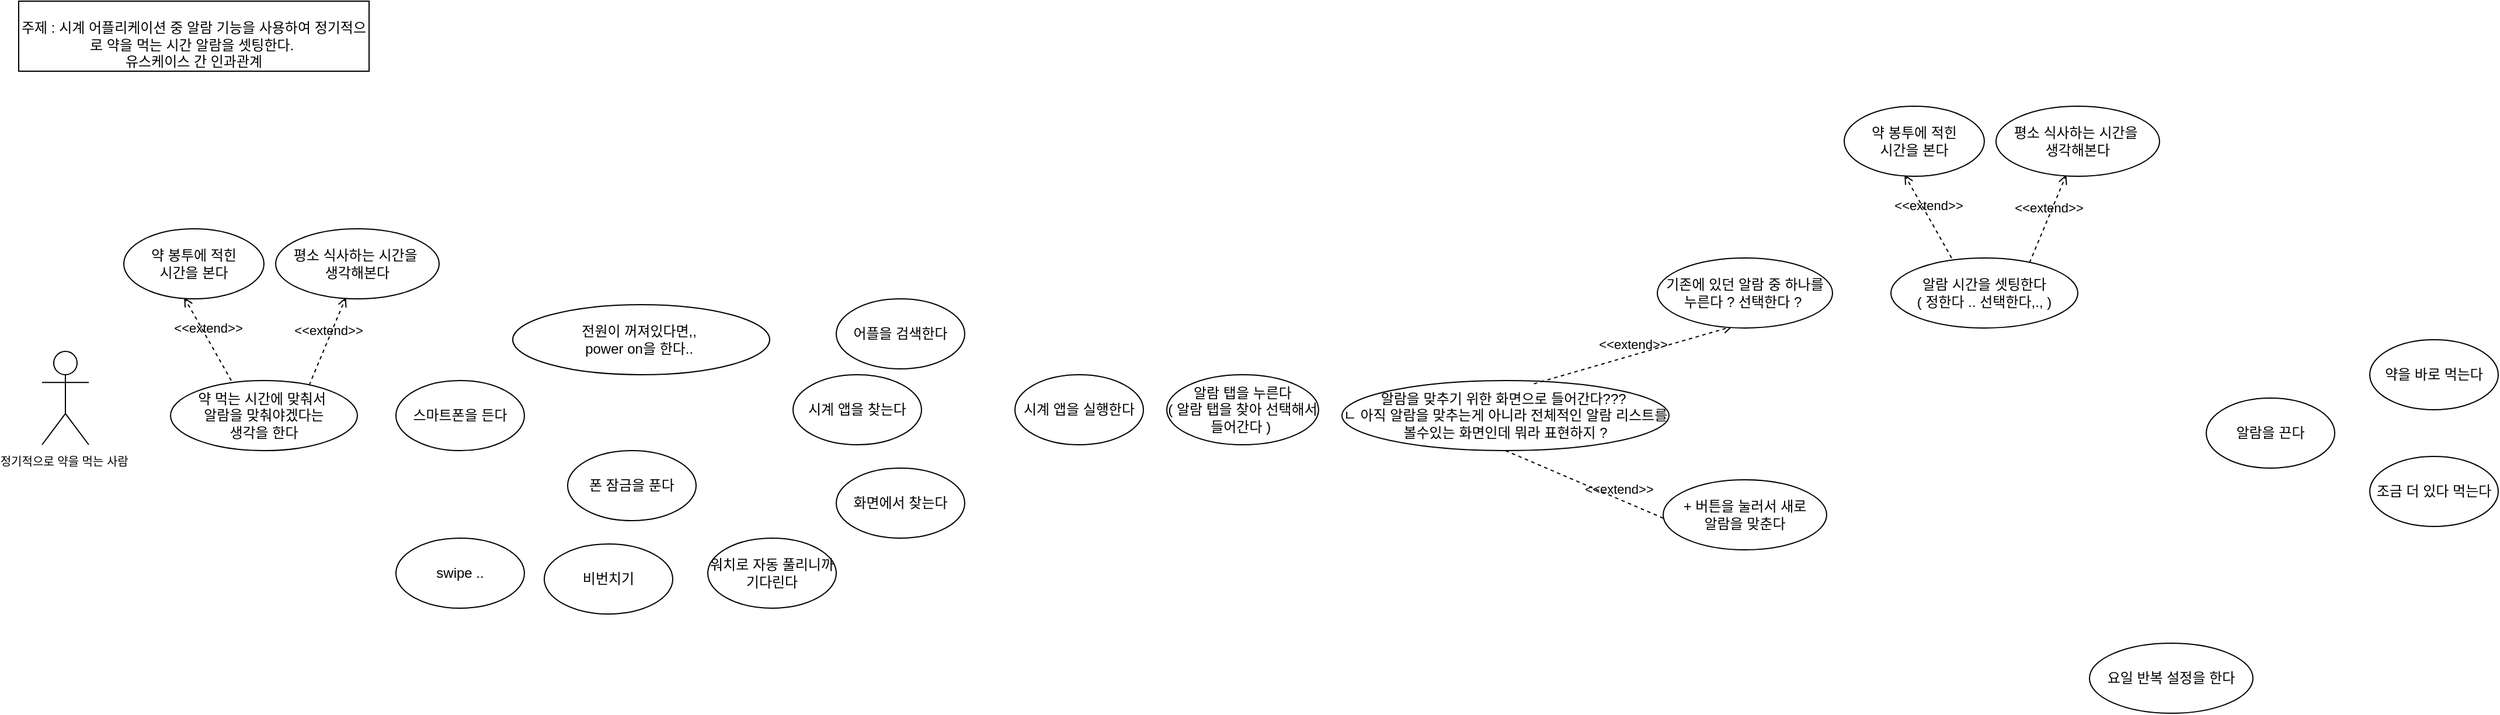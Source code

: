 <mxfile version="21.6.9" type="github">
  <diagram name="페이지-1" id="njK5p5rhTmzjdiSMJk1E">
    <mxGraphModel dx="2209" dy="889" grid="1" gridSize="10" guides="1" tooltips="1" connect="1" arrows="1" fold="1" page="1" pageScale="1" pageWidth="827" pageHeight="1169" math="0" shadow="0">
      <root>
        <mxCell id="0" />
        <mxCell id="1" parent="0" />
        <mxCell id="BJGbjpMF_LNjH99lksO5-1" value="&lt;font style=&quot;font-size: 10px;&quot;&gt;정기적으로 약을 먹는 사람&amp;nbsp;&lt;/font&gt;" style="shape=umlActor;verticalLabelPosition=bottom;verticalAlign=top;html=1;outlineConnect=0;" vertex="1" parent="1">
          <mxGeometry x="-780" y="390" width="40" height="80" as="geometry" />
        </mxCell>
        <mxCell id="BJGbjpMF_LNjH99lksO5-10" value="스마트폰을 든다" style="ellipse;whiteSpace=wrap;html=1;" vertex="1" parent="1">
          <mxGeometry x="-477" y="415" width="110" height="60" as="geometry" />
        </mxCell>
        <mxCell id="BJGbjpMF_LNjH99lksO5-11" value="시계 앱을 실행한다" style="ellipse;whiteSpace=wrap;html=1;" vertex="1" parent="1">
          <mxGeometry x="53" y="410" width="110" height="60" as="geometry" />
        </mxCell>
        <mxCell id="BJGbjpMF_LNjH99lksO5-12" value="알람 탭을 누른다&lt;br&gt;( 알람 탭을 찾아 선택해서 들어간다 )&amp;nbsp;" style="ellipse;whiteSpace=wrap;html=1;" vertex="1" parent="1">
          <mxGeometry x="183" y="410" width="130" height="60" as="geometry" />
        </mxCell>
        <mxCell id="BJGbjpMF_LNjH99lksO5-13" value="알람 시간을 셋팅한다&lt;br&gt;( 정한다 .. 선택한다,., )" style="ellipse;whiteSpace=wrap;html=1;" vertex="1" parent="1">
          <mxGeometry x="803" y="310" width="160" height="60" as="geometry" />
        </mxCell>
        <mxCell id="BJGbjpMF_LNjH99lksO5-14" value="&amp;lt;&amp;lt;extend&amp;gt;&amp;gt;" style="html=1;verticalAlign=bottom;labelBackgroundColor=none;endArrow=open;endFill=0;dashed=1;rounded=0;entryX=0.43;entryY=0.977;entryDx=0;entryDy=0;entryPerimeter=0;" edge="1" parent="1" target="BJGbjpMF_LNjH99lksO5-16">
          <mxGeometry width="160" relative="1" as="geometry">
            <mxPoint x="855" y="310" as="sourcePoint" />
            <mxPoint x="963" y="310" as="targetPoint" />
          </mxGeometry>
        </mxCell>
        <mxCell id="BJGbjpMF_LNjH99lksO5-16" value="약 봉투에 적힌&lt;br&gt;시간을 본다" style="ellipse;whiteSpace=wrap;html=1;" vertex="1" parent="1">
          <mxGeometry x="763" y="180" width="120" height="60" as="geometry" />
        </mxCell>
        <mxCell id="BJGbjpMF_LNjH99lksO5-18" value="&amp;lt;&amp;lt;extend&amp;gt;&amp;gt;" style="html=1;verticalAlign=bottom;labelBackgroundColor=none;endArrow=open;endFill=0;dashed=1;rounded=0;entryX=0.43;entryY=0.977;entryDx=0;entryDy=0;entryPerimeter=0;exitX=0.742;exitY=0.066;exitDx=0;exitDy=0;exitPerimeter=0;" edge="1" parent="1" target="BJGbjpMF_LNjH99lksO5-19" source="BJGbjpMF_LNjH99lksO5-13">
          <mxGeometry width="160" relative="1" as="geometry">
            <mxPoint x="945" y="310" as="sourcePoint" />
            <mxPoint x="1053" y="310" as="targetPoint" />
          </mxGeometry>
        </mxCell>
        <mxCell id="BJGbjpMF_LNjH99lksO5-19" value="평소 식사하는 시간을&amp;nbsp;&lt;br&gt;생각해본다" style="ellipse;whiteSpace=wrap;html=1;" vertex="1" parent="1">
          <mxGeometry x="893" y="180" width="140" height="60" as="geometry" />
        </mxCell>
        <mxCell id="BJGbjpMF_LNjH99lksO5-20" value="알람을 맞추기 위한 화면으로 들어간다???&amp;nbsp;&lt;br&gt;ㄴ 아직 알람을 맞추는게 아니라 전체적인 알람 리스트를 볼수있는 화면인데 뭐라 표현하지 ?" style="ellipse;whiteSpace=wrap;html=1;" vertex="1" parent="1">
          <mxGeometry x="333" y="415" width="280" height="60" as="geometry" />
        </mxCell>
        <mxCell id="BJGbjpMF_LNjH99lksO5-21" value="&amp;lt;&amp;lt;extend&amp;gt;&amp;gt;" style="html=1;verticalAlign=bottom;labelBackgroundColor=none;endArrow=open;endFill=0;dashed=1;rounded=0;entryX=0.43;entryY=0.977;entryDx=0;entryDy=0;entryPerimeter=0;exitX=0.587;exitY=0.046;exitDx=0;exitDy=0;exitPerimeter=0;" edge="1" parent="1" target="BJGbjpMF_LNjH99lksO5-22" source="BJGbjpMF_LNjH99lksO5-20">
          <mxGeometry width="160" relative="1" as="geometry">
            <mxPoint x="495" y="425" as="sourcePoint" />
            <mxPoint x="603" y="425" as="targetPoint" />
          </mxGeometry>
        </mxCell>
        <mxCell id="BJGbjpMF_LNjH99lksO5-22" value="기존에 있던 알람 중 하나를 누른다 ? 선택한다 ?&amp;nbsp;" style="ellipse;whiteSpace=wrap;html=1;" vertex="1" parent="1">
          <mxGeometry x="603" y="310" width="150" height="60" as="geometry" />
        </mxCell>
        <mxCell id="BJGbjpMF_LNjH99lksO5-23" value="&amp;lt;&amp;lt;extend&amp;gt;&amp;gt;" style="html=1;verticalAlign=bottom;labelBackgroundColor=none;endArrow=open;endFill=0;dashed=1;rounded=0;entryX=0.43;entryY=0.977;entryDx=0;entryDy=0;entryPerimeter=0;exitX=0.5;exitY=1;exitDx=0;exitDy=0;" edge="1" parent="1" target="BJGbjpMF_LNjH99lksO5-24" source="BJGbjpMF_LNjH99lksO5-20">
          <mxGeometry width="160" relative="1" as="geometry">
            <mxPoint x="562" y="429" as="sourcePoint" />
            <mxPoint x="693" y="425" as="targetPoint" />
          </mxGeometry>
        </mxCell>
        <mxCell id="BJGbjpMF_LNjH99lksO5-24" value="+ 버튼을 눌러서 새로&lt;br&gt;알람을 맞춘다" style="ellipse;whiteSpace=wrap;html=1;" vertex="1" parent="1">
          <mxGeometry x="608" y="500" width="140" height="60" as="geometry" />
        </mxCell>
        <mxCell id="BJGbjpMF_LNjH99lksO5-25" value="요일 반복 설정을 한다" style="ellipse;whiteSpace=wrap;html=1;" vertex="1" parent="1">
          <mxGeometry x="973" y="640" width="140" height="60" as="geometry" />
        </mxCell>
        <mxCell id="BJGbjpMF_LNjH99lksO5-26" value="알람을 끈다" style="ellipse;whiteSpace=wrap;html=1;" vertex="1" parent="1">
          <mxGeometry x="1073" y="430" width="110" height="60" as="geometry" />
        </mxCell>
        <mxCell id="BJGbjpMF_LNjH99lksO5-27" value="약을 바로 먹는다" style="ellipse;whiteSpace=wrap;html=1;" vertex="1" parent="1">
          <mxGeometry x="1213" y="380" width="110" height="60" as="geometry" />
        </mxCell>
        <mxCell id="BJGbjpMF_LNjH99lksO5-28" value="조금 더 있다 먹는다" style="ellipse;whiteSpace=wrap;html=1;" vertex="1" parent="1">
          <mxGeometry x="1213" y="480" width="110" height="60" as="geometry" />
        </mxCell>
        <mxCell id="BJGbjpMF_LNjH99lksO5-30" value="&lt;br&gt;주제 : 시계 어플리케이션 중 알람 기능을 사용하여 정기적으로 약을 먹는 시간 알람을 셋팅한다.&amp;nbsp;&lt;br&gt;유스케이스 간 인과관계" style="rounded=0;whiteSpace=wrap;html=1;" vertex="1" parent="1">
          <mxGeometry x="-800" y="90" width="300" height="60" as="geometry" />
        </mxCell>
        <mxCell id="BJGbjpMF_LNjH99lksO5-31" value="폰 잠금을 푼다" style="ellipse;whiteSpace=wrap;html=1;" vertex="1" parent="1">
          <mxGeometry x="-330" y="475" width="110" height="60" as="geometry" />
        </mxCell>
        <mxCell id="BJGbjpMF_LNjH99lksO5-32" value="전원이 꺼져있다면,,&amp;nbsp;&lt;br&gt;power on을 한다..&amp;nbsp;" style="ellipse;whiteSpace=wrap;html=1;" vertex="1" parent="1">
          <mxGeometry x="-377" y="350" width="220" height="60" as="geometry" />
        </mxCell>
        <mxCell id="BJGbjpMF_LNjH99lksO5-33" value="시계 앱을 찾는다" style="ellipse;whiteSpace=wrap;html=1;" vertex="1" parent="1">
          <mxGeometry x="-137" y="410" width="110" height="60" as="geometry" />
        </mxCell>
        <mxCell id="BJGbjpMF_LNjH99lksO5-34" value="swipe .." style="ellipse;whiteSpace=wrap;html=1;" vertex="1" parent="1">
          <mxGeometry x="-477" y="550" width="110" height="60" as="geometry" />
        </mxCell>
        <mxCell id="BJGbjpMF_LNjH99lksO5-35" value="비번치기" style="ellipse;whiteSpace=wrap;html=1;" vertex="1" parent="1">
          <mxGeometry x="-350" y="555" width="110" height="60" as="geometry" />
        </mxCell>
        <mxCell id="BJGbjpMF_LNjH99lksO5-36" value="워치로 자동 풀리니까 기다린다" style="ellipse;whiteSpace=wrap;html=1;" vertex="1" parent="1">
          <mxGeometry x="-210" y="550" width="110" height="60" as="geometry" />
        </mxCell>
        <mxCell id="BJGbjpMF_LNjH99lksO5-37" value="화면에서 찾는다" style="ellipse;whiteSpace=wrap;html=1;" vertex="1" parent="1">
          <mxGeometry x="-100" y="490" width="110" height="60" as="geometry" />
        </mxCell>
        <mxCell id="BJGbjpMF_LNjH99lksO5-38" value="어플을 검색한다" style="ellipse;whiteSpace=wrap;html=1;" vertex="1" parent="1">
          <mxGeometry x="-100" y="345" width="110" height="60" as="geometry" />
        </mxCell>
        <mxCell id="BJGbjpMF_LNjH99lksO5-39" value="약 먹는 시간에 맞춰서&amp;nbsp;&lt;br&gt;알람을 맞춰야겠다는&lt;br&gt;생각을 한다" style="ellipse;whiteSpace=wrap;html=1;" vertex="1" parent="1">
          <mxGeometry x="-670" y="415" width="160" height="60" as="geometry" />
        </mxCell>
        <mxCell id="BJGbjpMF_LNjH99lksO5-40" value="&amp;lt;&amp;lt;extend&amp;gt;&amp;gt;" style="html=1;verticalAlign=bottom;labelBackgroundColor=none;endArrow=open;endFill=0;dashed=1;rounded=0;entryX=0.43;entryY=0.977;entryDx=0;entryDy=0;entryPerimeter=0;" edge="1" parent="1" target="BJGbjpMF_LNjH99lksO5-41">
          <mxGeometry width="160" relative="1" as="geometry">
            <mxPoint x="-618" y="415" as="sourcePoint" />
            <mxPoint x="-510" y="415" as="targetPoint" />
          </mxGeometry>
        </mxCell>
        <mxCell id="BJGbjpMF_LNjH99lksO5-41" value="약 봉투에 적힌&lt;br&gt;시간을 본다" style="ellipse;whiteSpace=wrap;html=1;" vertex="1" parent="1">
          <mxGeometry x="-710" y="285" width="120" height="60" as="geometry" />
        </mxCell>
        <mxCell id="BJGbjpMF_LNjH99lksO5-42" value="&amp;lt;&amp;lt;extend&amp;gt;&amp;gt;" style="html=1;verticalAlign=bottom;labelBackgroundColor=none;endArrow=open;endFill=0;dashed=1;rounded=0;entryX=0.43;entryY=0.977;entryDx=0;entryDy=0;entryPerimeter=0;exitX=0.742;exitY=0.066;exitDx=0;exitDy=0;exitPerimeter=0;" edge="1" parent="1" source="BJGbjpMF_LNjH99lksO5-39" target="BJGbjpMF_LNjH99lksO5-43">
          <mxGeometry width="160" relative="1" as="geometry">
            <mxPoint x="-528" y="415" as="sourcePoint" />
            <mxPoint x="-420" y="415" as="targetPoint" />
          </mxGeometry>
        </mxCell>
        <mxCell id="BJGbjpMF_LNjH99lksO5-43" value="평소 식사하는 시간을&amp;nbsp;&lt;br&gt;생각해본다" style="ellipse;whiteSpace=wrap;html=1;" vertex="1" parent="1">
          <mxGeometry x="-580" y="285" width="140" height="60" as="geometry" />
        </mxCell>
      </root>
    </mxGraphModel>
  </diagram>
</mxfile>

